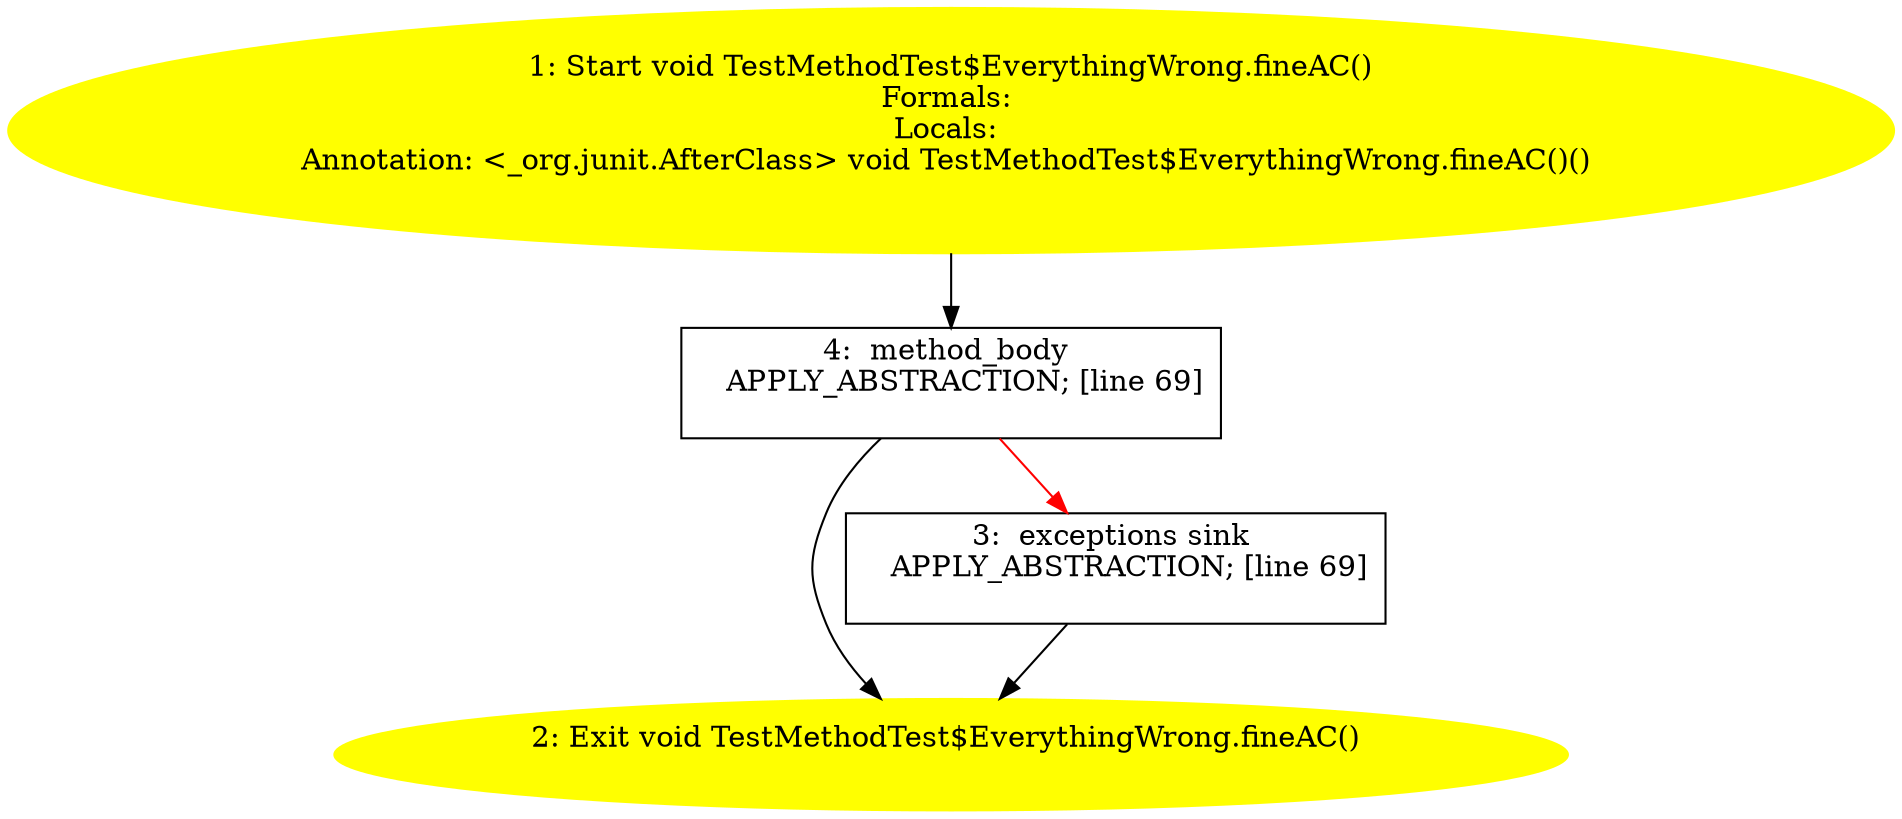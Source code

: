 /* @generated */
digraph cfg {
"org.junit.tests.running.methods.TestMethodTest$EverythingWrong.fineAC():void.1b85ddb9dcdaf32e7733a5f48885f5ca_1" [label="1: Start void TestMethodTest$EverythingWrong.fineAC()\nFormals: \nLocals: \nAnnotation: <_org.junit.AfterClass> void TestMethodTest$EverythingWrong.fineAC()() \n  " color=yellow style=filled]
	

	 "org.junit.tests.running.methods.TestMethodTest$EverythingWrong.fineAC():void.1b85ddb9dcdaf32e7733a5f48885f5ca_1" -> "org.junit.tests.running.methods.TestMethodTest$EverythingWrong.fineAC():void.1b85ddb9dcdaf32e7733a5f48885f5ca_4" ;
"org.junit.tests.running.methods.TestMethodTest$EverythingWrong.fineAC():void.1b85ddb9dcdaf32e7733a5f48885f5ca_2" [label="2: Exit void TestMethodTest$EverythingWrong.fineAC() \n  " color=yellow style=filled]
	

"org.junit.tests.running.methods.TestMethodTest$EverythingWrong.fineAC():void.1b85ddb9dcdaf32e7733a5f48885f5ca_3" [label="3:  exceptions sink \n   APPLY_ABSTRACTION; [line 69]\n " shape="box"]
	

	 "org.junit.tests.running.methods.TestMethodTest$EverythingWrong.fineAC():void.1b85ddb9dcdaf32e7733a5f48885f5ca_3" -> "org.junit.tests.running.methods.TestMethodTest$EverythingWrong.fineAC():void.1b85ddb9dcdaf32e7733a5f48885f5ca_2" ;
"org.junit.tests.running.methods.TestMethodTest$EverythingWrong.fineAC():void.1b85ddb9dcdaf32e7733a5f48885f5ca_4" [label="4:  method_body \n   APPLY_ABSTRACTION; [line 69]\n " shape="box"]
	

	 "org.junit.tests.running.methods.TestMethodTest$EverythingWrong.fineAC():void.1b85ddb9dcdaf32e7733a5f48885f5ca_4" -> "org.junit.tests.running.methods.TestMethodTest$EverythingWrong.fineAC():void.1b85ddb9dcdaf32e7733a5f48885f5ca_2" ;
	 "org.junit.tests.running.methods.TestMethodTest$EverythingWrong.fineAC():void.1b85ddb9dcdaf32e7733a5f48885f5ca_4" -> "org.junit.tests.running.methods.TestMethodTest$EverythingWrong.fineAC():void.1b85ddb9dcdaf32e7733a5f48885f5ca_3" [color="red" ];
}
